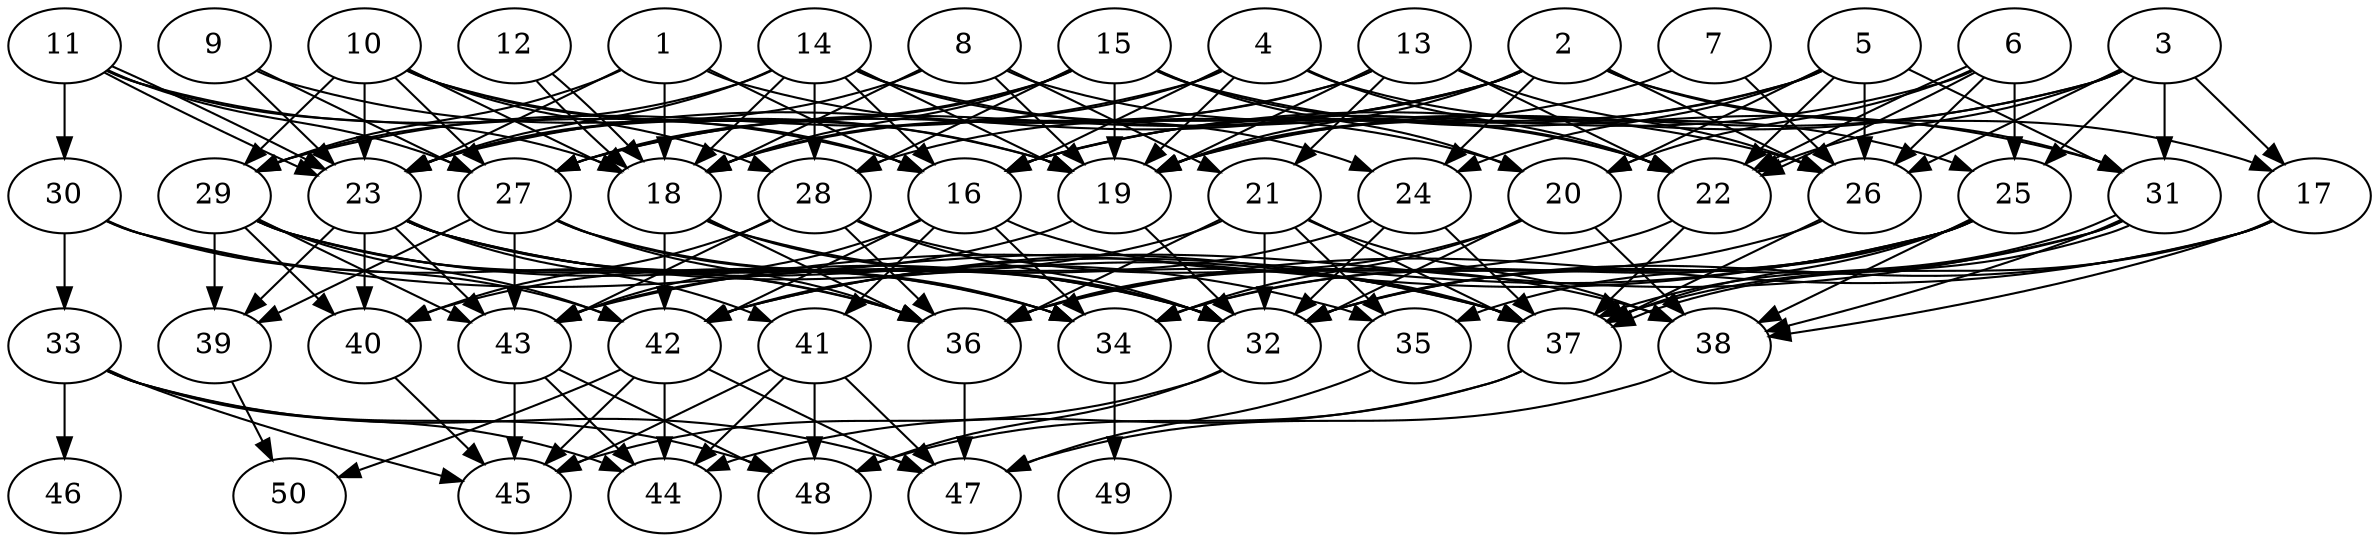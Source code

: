 // DAG automatically generated by daggen at Thu Oct  3 14:07:57 2019
// ./daggen --dot -n 50 --ccr 0.5 --fat 0.7 --regular 0.7 --density 0.7 --mindata 5242880 --maxdata 52428800 
digraph G {
  1 [size="78559232", alpha="0.12", expect_size="39279616"] 
  1 -> 16 [size ="39279616"]
  1 -> 18 [size ="39279616"]
  1 -> 20 [size ="39279616"]
  1 -> 23 [size ="39279616"]
  1 -> 29 [size ="39279616"]
  2 [size="27990016", alpha="0.03", expect_size="13995008"] 
  2 -> 17 [size ="13995008"]
  2 -> 19 [size ="13995008"]
  2 -> 23 [size ="13995008"]
  2 -> 24 [size ="13995008"]
  2 -> 26 [size ="13995008"]
  2 -> 27 [size ="13995008"]
  2 -> 28 [size ="13995008"]
  2 -> 31 [size ="13995008"]
  3 [size="57151488", alpha="0.08", expect_size="28575744"] 
  3 -> 16 [size ="28575744"]
  3 -> 17 [size ="28575744"]
  3 -> 19 [size ="28575744"]
  3 -> 22 [size ="28575744"]
  3 -> 25 [size ="28575744"]
  3 -> 26 [size ="28575744"]
  3 -> 31 [size ="28575744"]
  4 [size="29265920", alpha="0.05", expect_size="14632960"] 
  4 -> 16 [size ="14632960"]
  4 -> 18 [size ="14632960"]
  4 -> 19 [size ="14632960"]
  4 -> 22 [size ="14632960"]
  4 -> 25 [size ="14632960"]
  4 -> 29 [size ="14632960"]
  5 [size="74985472", alpha="0.08", expect_size="37492736"] 
  5 -> 16 [size ="37492736"]
  5 -> 19 [size ="37492736"]
  5 -> 20 [size ="37492736"]
  5 -> 22 [size ="37492736"]
  5 -> 24 [size ="37492736"]
  5 -> 26 [size ="37492736"]
  5 -> 31 [size ="37492736"]
  6 [size="20402176", alpha="0.20", expect_size="10201088"] 
  6 -> 16 [size ="10201088"]
  6 -> 20 [size ="10201088"]
  6 -> 22 [size ="10201088"]
  6 -> 22 [size ="10201088"]
  6 -> 25 [size ="10201088"]
  6 -> 26 [size ="10201088"]
  7 [size="25720832", alpha="0.06", expect_size="12860416"] 
  7 -> 19 [size ="12860416"]
  7 -> 26 [size ="12860416"]
  8 [size="103020544", alpha="0.18", expect_size="51510272"] 
  8 -> 18 [size ="51510272"]
  8 -> 19 [size ="51510272"]
  8 -> 21 [size ="51510272"]
  8 -> 22 [size ="51510272"]
  8 -> 23 [size ="51510272"]
  9 [size="18440192", alpha="0.13", expect_size="9220096"] 
  9 -> 19 [size ="9220096"]
  9 -> 23 [size ="9220096"]
  9 -> 27 [size ="9220096"]
  10 [size="75014144", alpha="0.19", expect_size="37507072"] 
  10 -> 16 [size ="37507072"]
  10 -> 18 [size ="37507072"]
  10 -> 19 [size ="37507072"]
  10 -> 23 [size ="37507072"]
  10 -> 27 [size ="37507072"]
  10 -> 28 [size ="37507072"]
  10 -> 29 [size ="37507072"]
  11 [size="21446656", alpha="0.18", expect_size="10723328"] 
  11 -> 16 [size ="10723328"]
  11 -> 18 [size ="10723328"]
  11 -> 23 [size ="10723328"]
  11 -> 23 [size ="10723328"]
  11 -> 27 [size ="10723328"]
  11 -> 30 [size ="10723328"]
  12 [size="78059520", alpha="0.20", expect_size="39029760"] 
  12 -> 18 [size ="39029760"]
  12 -> 18 [size ="39029760"]
  13 [size="92489728", alpha="0.14", expect_size="46244864"] 
  13 -> 18 [size ="46244864"]
  13 -> 19 [size ="46244864"]
  13 -> 21 [size ="46244864"]
  13 -> 22 [size ="46244864"]
  13 -> 26 [size ="46244864"]
  13 -> 27 [size ="46244864"]
  14 [size="35438592", alpha="0.11", expect_size="17719296"] 
  14 -> 16 [size ="17719296"]
  14 -> 18 [size ="17719296"]
  14 -> 19 [size ="17719296"]
  14 -> 23 [size ="17719296"]
  14 -> 24 [size ="17719296"]
  14 -> 26 [size ="17719296"]
  14 -> 28 [size ="17719296"]
  14 -> 29 [size ="17719296"]
  15 [size="60116992", alpha="0.01", expect_size="30058496"] 
  15 -> 18 [size ="30058496"]
  15 -> 19 [size ="30058496"]
  15 -> 20 [size ="30058496"]
  15 -> 22 [size ="30058496"]
  15 -> 23 [size ="30058496"]
  15 -> 27 [size ="30058496"]
  15 -> 28 [size ="30058496"]
  15 -> 31 [size ="30058496"]
  16 [size="96782336", alpha="0.06", expect_size="48391168"] 
  16 -> 34 [size ="48391168"]
  16 -> 37 [size ="48391168"]
  16 -> 41 [size ="48391168"]
  16 -> 42 [size ="48391168"]
  16 -> 43 [size ="48391168"]
  17 [size="94664704", alpha="0.15", expect_size="47332352"] 
  17 -> 32 [size ="47332352"]
  17 -> 36 [size ="47332352"]
  17 -> 37 [size ="47332352"]
  17 -> 38 [size ="47332352"]
  18 [size="29065216", alpha="0.00", expect_size="14532608"] 
  18 -> 32 [size ="14532608"]
  18 -> 36 [size ="14532608"]
  18 -> 37 [size ="14532608"]
  18 -> 42 [size ="14532608"]
  19 [size="21710848", alpha="0.17", expect_size="10855424"] 
  19 -> 32 [size ="10855424"]
  19 -> 40 [size ="10855424"]
  20 [size="85194752", alpha="0.08", expect_size="42597376"] 
  20 -> 32 [size ="42597376"]
  20 -> 34 [size ="42597376"]
  20 -> 36 [size ="42597376"]
  20 -> 38 [size ="42597376"]
  21 [size="78163968", alpha="0.13", expect_size="39081984"] 
  21 -> 32 [size ="39081984"]
  21 -> 35 [size ="39081984"]
  21 -> 36 [size ="39081984"]
  21 -> 37 [size ="39081984"]
  21 -> 38 [size ="39081984"]
  21 -> 43 [size ="39081984"]
  22 [size="69380096", alpha="0.01", expect_size="34690048"] 
  22 -> 36 [size ="34690048"]
  22 -> 37 [size ="34690048"]
  23 [size="67749888", alpha="0.20", expect_size="33874944"] 
  23 -> 32 [size ="33874944"]
  23 -> 34 [size ="33874944"]
  23 -> 35 [size ="33874944"]
  23 -> 37 [size ="33874944"]
  23 -> 39 [size ="33874944"]
  23 -> 40 [size ="33874944"]
  23 -> 41 [size ="33874944"]
  23 -> 43 [size ="33874944"]
  24 [size="38756352", alpha="0.02", expect_size="19378176"] 
  24 -> 32 [size ="19378176"]
  24 -> 37 [size ="19378176"]
  24 -> 42 [size ="19378176"]
  25 [size="89696256", alpha="0.18", expect_size="44848128"] 
  25 -> 32 [size ="44848128"]
  25 -> 34 [size ="44848128"]
  25 -> 35 [size ="44848128"]
  25 -> 37 [size ="44848128"]
  25 -> 38 [size ="44848128"]
  25 -> 42 [size ="44848128"]
  25 -> 43 [size ="44848128"]
  26 [size="92545024", alpha="0.16", expect_size="46272512"] 
  26 -> 34 [size ="46272512"]
  26 -> 37 [size ="46272512"]
  27 [size="24920064", alpha="0.18", expect_size="12460032"] 
  27 -> 32 [size ="12460032"]
  27 -> 34 [size ="12460032"]
  27 -> 36 [size ="12460032"]
  27 -> 39 [size ="12460032"]
  27 -> 43 [size ="12460032"]
  28 [size="97519616", alpha="0.19", expect_size="48759808"] 
  28 -> 32 [size ="48759808"]
  28 -> 36 [size ="48759808"]
  28 -> 38 [size ="48759808"]
  28 -> 40 [size ="48759808"]
  28 -> 43 [size ="48759808"]
  29 [size="99805184", alpha="0.02", expect_size="49902592"] 
  29 -> 32 [size ="49902592"]
  29 -> 34 [size ="49902592"]
  29 -> 36 [size ="49902592"]
  29 -> 39 [size ="49902592"]
  29 -> 40 [size ="49902592"]
  29 -> 42 [size ="49902592"]
  29 -> 43 [size ="49902592"]
  30 [size="87597056", alpha="0.18", expect_size="43798528"] 
  30 -> 33 [size ="43798528"]
  30 -> 36 [size ="43798528"]
  30 -> 37 [size ="43798528"]
  30 -> 42 [size ="43798528"]
  31 [size="30150656", alpha="0.17", expect_size="15075328"] 
  31 -> 32 [size ="15075328"]
  31 -> 37 [size ="15075328"]
  31 -> 37 [size ="15075328"]
  31 -> 38 [size ="15075328"]
  31 -> 42 [size ="15075328"]
  32 [size="89915392", alpha="0.10", expect_size="44957696"] 
  32 -> 45 [size ="44957696"]
  32 -> 48 [size ="44957696"]
  33 [size="95649792", alpha="0.00", expect_size="47824896"] 
  33 -> 44 [size ="47824896"]
  33 -> 45 [size ="47824896"]
  33 -> 46 [size ="47824896"]
  33 -> 47 [size ="47824896"]
  33 -> 48 [size ="47824896"]
  34 [size="94025728", alpha="0.16", expect_size="47012864"] 
  34 -> 49 [size ="47012864"]
  35 [size="103821312", alpha="0.02", expect_size="51910656"] 
  35 -> 47 [size ="51910656"]
  36 [size="95164416", alpha="0.07", expect_size="47582208"] 
  36 -> 47 [size ="47582208"]
  37 [size="77973504", alpha="0.09", expect_size="38986752"] 
  37 -> 44 [size ="38986752"]
  37 -> 48 [size ="38986752"]
  38 [size="67487744", alpha="0.15", expect_size="33743872"] 
  38 -> 47 [size ="33743872"]
  39 [size="61865984", alpha="0.04", expect_size="30932992"] 
  39 -> 50 [size ="30932992"]
  40 [size="69068800", alpha="0.08", expect_size="34534400"] 
  40 -> 45 [size ="34534400"]
  41 [size="59250688", alpha="0.07", expect_size="29625344"] 
  41 -> 44 [size ="29625344"]
  41 -> 45 [size ="29625344"]
  41 -> 47 [size ="29625344"]
  41 -> 48 [size ="29625344"]
  42 [size="43376640", alpha="0.19", expect_size="21688320"] 
  42 -> 44 [size ="21688320"]
  42 -> 45 [size ="21688320"]
  42 -> 47 [size ="21688320"]
  42 -> 50 [size ="21688320"]
  43 [size="89018368", alpha="0.02", expect_size="44509184"] 
  43 -> 44 [size ="44509184"]
  43 -> 45 [size ="44509184"]
  43 -> 48 [size ="44509184"]
  44 [size="89438208", alpha="0.11", expect_size="44719104"] 
  45 [size="69588992", alpha="0.18", expect_size="34794496"] 
  46 [size="79104000", alpha="0.01", expect_size="39552000"] 
  47 [size="15538176", alpha="0.08", expect_size="7769088"] 
  48 [size="57440256", alpha="0.13", expect_size="28720128"] 
  49 [size="34652160", alpha="0.17", expect_size="17326080"] 
  50 [size="52766720", alpha="0.18", expect_size="26383360"] 
}
